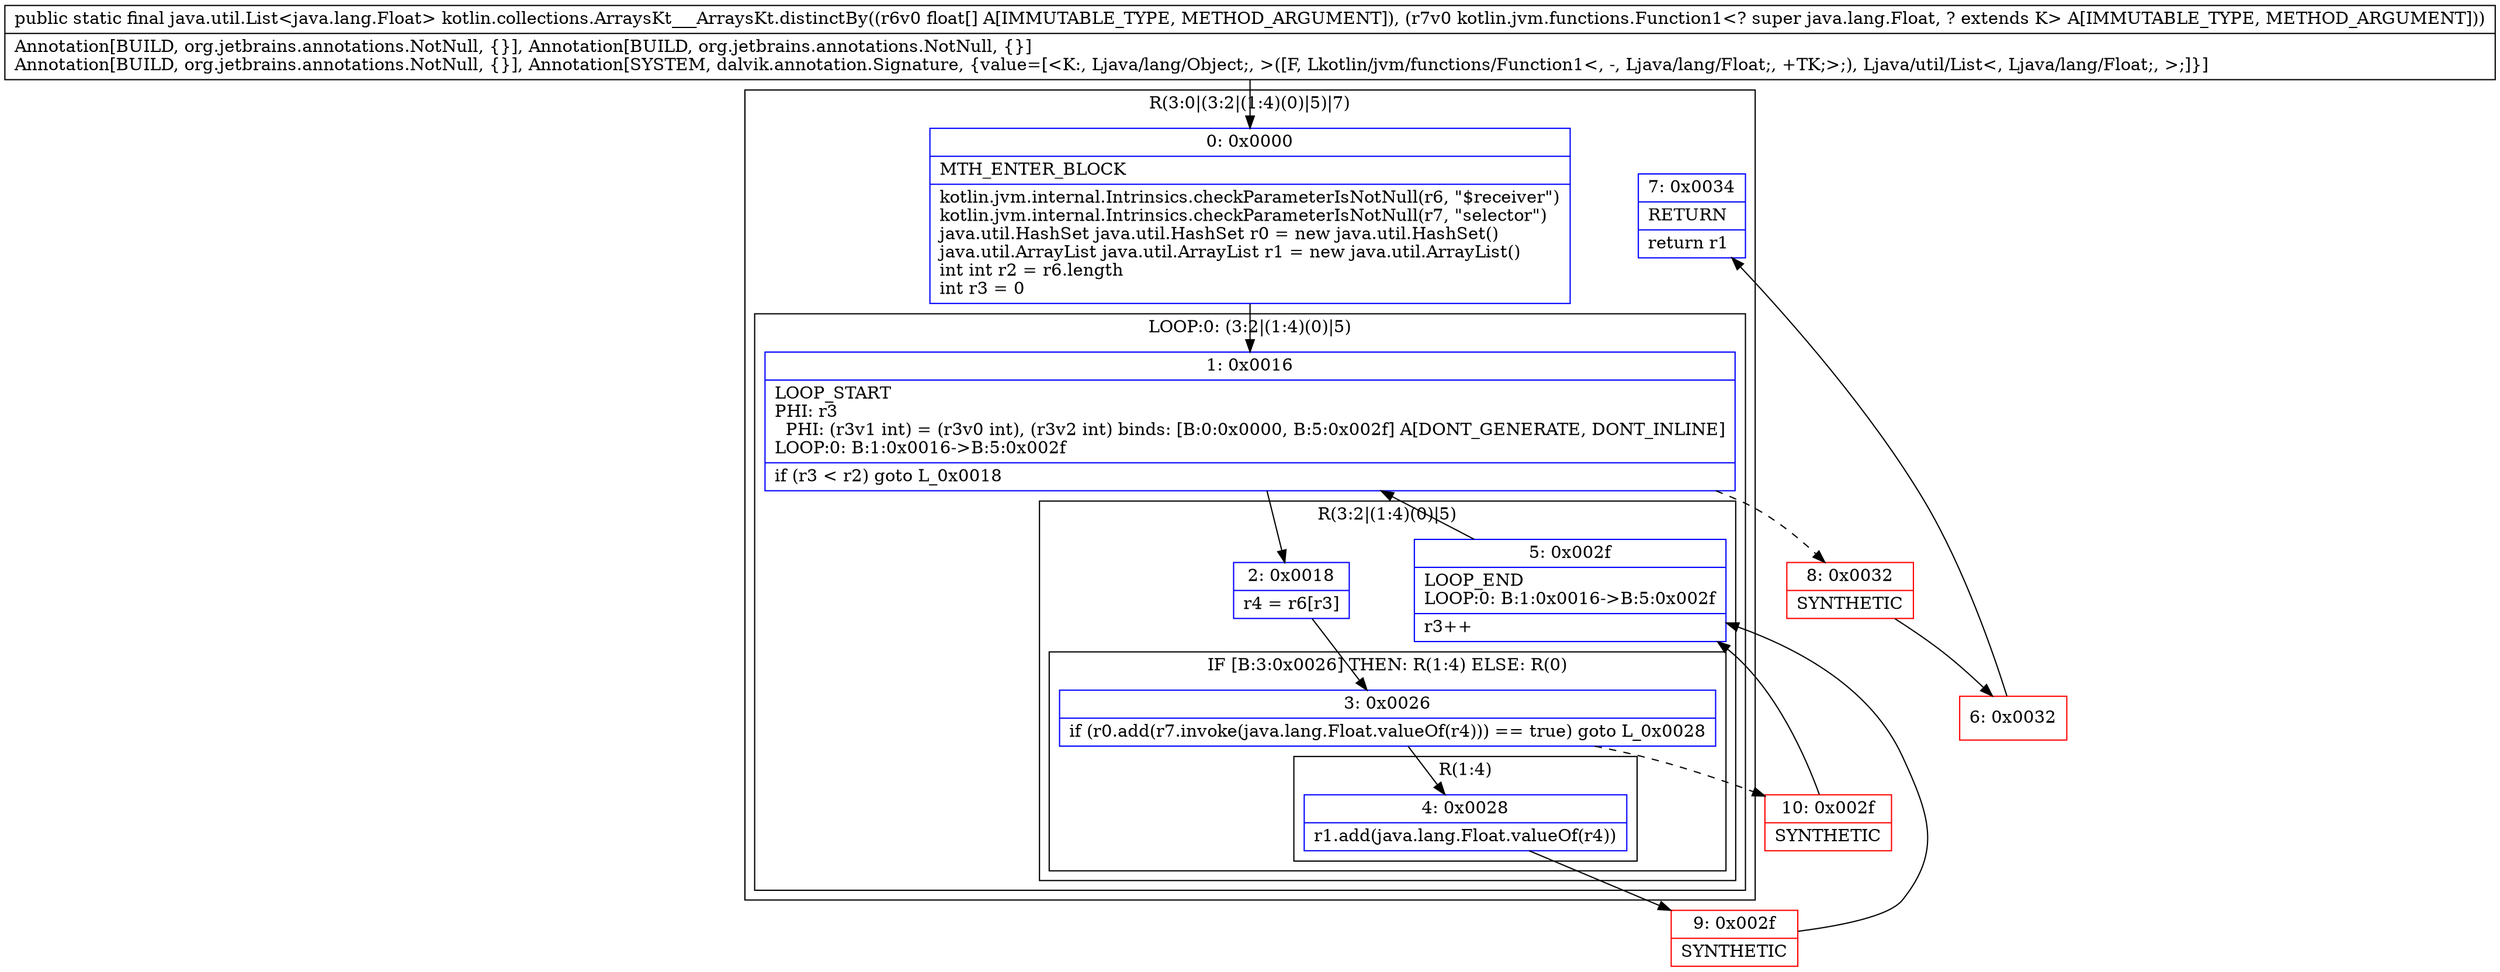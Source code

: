 digraph "CFG forkotlin.collections.ArraysKt___ArraysKt.distinctBy([FLkotlin\/jvm\/functions\/Function1;)Ljava\/util\/List;" {
subgraph cluster_Region_2126530113 {
label = "R(3:0|(3:2|(1:4)(0)|5)|7)";
node [shape=record,color=blue];
Node_0 [shape=record,label="{0\:\ 0x0000|MTH_ENTER_BLOCK\l|kotlin.jvm.internal.Intrinsics.checkParameterIsNotNull(r6, \"$receiver\")\lkotlin.jvm.internal.Intrinsics.checkParameterIsNotNull(r7, \"selector\")\ljava.util.HashSet java.util.HashSet r0 = new java.util.HashSet()\ljava.util.ArrayList java.util.ArrayList r1 = new java.util.ArrayList()\lint int r2 = r6.length\lint r3 = 0\l}"];
subgraph cluster_LoopRegion_780789920 {
label = "LOOP:0: (3:2|(1:4)(0)|5)";
node [shape=record,color=blue];
Node_1 [shape=record,label="{1\:\ 0x0016|LOOP_START\lPHI: r3 \l  PHI: (r3v1 int) = (r3v0 int), (r3v2 int) binds: [B:0:0x0000, B:5:0x002f] A[DONT_GENERATE, DONT_INLINE]\lLOOP:0: B:1:0x0016\-\>B:5:0x002f\l|if (r3 \< r2) goto L_0x0018\l}"];
subgraph cluster_Region_1596701554 {
label = "R(3:2|(1:4)(0)|5)";
node [shape=record,color=blue];
Node_2 [shape=record,label="{2\:\ 0x0018|r4 = r6[r3]\l}"];
subgraph cluster_IfRegion_2070823358 {
label = "IF [B:3:0x0026] THEN: R(1:4) ELSE: R(0)";
node [shape=record,color=blue];
Node_3 [shape=record,label="{3\:\ 0x0026|if (r0.add(r7.invoke(java.lang.Float.valueOf(r4))) == true) goto L_0x0028\l}"];
subgraph cluster_Region_1843024977 {
label = "R(1:4)";
node [shape=record,color=blue];
Node_4 [shape=record,label="{4\:\ 0x0028|r1.add(java.lang.Float.valueOf(r4))\l}"];
}
subgraph cluster_Region_1197872530 {
label = "R(0)";
node [shape=record,color=blue];
}
}
Node_5 [shape=record,label="{5\:\ 0x002f|LOOP_END\lLOOP:0: B:1:0x0016\-\>B:5:0x002f\l|r3++\l}"];
}
}
Node_7 [shape=record,label="{7\:\ 0x0034|RETURN\l|return r1\l}"];
}
Node_6 [shape=record,color=red,label="{6\:\ 0x0032}"];
Node_8 [shape=record,color=red,label="{8\:\ 0x0032|SYNTHETIC\l}"];
Node_9 [shape=record,color=red,label="{9\:\ 0x002f|SYNTHETIC\l}"];
Node_10 [shape=record,color=red,label="{10\:\ 0x002f|SYNTHETIC\l}"];
MethodNode[shape=record,label="{public static final java.util.List\<java.lang.Float\> kotlin.collections.ArraysKt___ArraysKt.distinctBy((r6v0 float[] A[IMMUTABLE_TYPE, METHOD_ARGUMENT]), (r7v0 kotlin.jvm.functions.Function1\<? super java.lang.Float, ? extends K\> A[IMMUTABLE_TYPE, METHOD_ARGUMENT]))  | Annotation[BUILD, org.jetbrains.annotations.NotNull, \{\}], Annotation[BUILD, org.jetbrains.annotations.NotNull, \{\}]\lAnnotation[BUILD, org.jetbrains.annotations.NotNull, \{\}], Annotation[SYSTEM, dalvik.annotation.Signature, \{value=[\<K:, Ljava\/lang\/Object;, \>([F, Lkotlin\/jvm\/functions\/Function1\<, \-, Ljava\/lang\/Float;, +TK;\>;), Ljava\/util\/List\<, Ljava\/lang\/Float;, \>;]\}]\l}"];
MethodNode -> Node_0;
Node_0 -> Node_1;
Node_1 -> Node_2;
Node_1 -> Node_8[style=dashed];
Node_2 -> Node_3;
Node_3 -> Node_4;
Node_3 -> Node_10[style=dashed];
Node_4 -> Node_9;
Node_5 -> Node_1;
Node_6 -> Node_7;
Node_8 -> Node_6;
Node_9 -> Node_5;
Node_10 -> Node_5;
}

